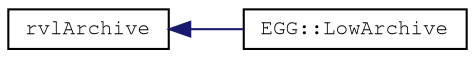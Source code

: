 digraph "Graphical Class Hierarchy"
{
 // LATEX_PDF_SIZE
  edge [fontname="FreeMono",fontsize="10",labelfontname="FreeMono",labelfontsize="10"];
  node [fontname="FreeMono",fontsize="10",shape=record];
  rankdir="LR";
  Node0 [label="rvlArchive",height=0.2,width=0.4,color="black", fillcolor="white", style="filled",URL="$classrvl_archive.html",tooltip=" "];
  Node0 -> Node1 [dir="back",color="midnightblue",fontsize="10",style="solid",fontname="FreeMono"];
  Node1 [label="EGG::LowArchive",height=0.2,width=0.4,color="black", fillcolor="white", style="filled",URL="$struct_e_g_g_1_1_low_archive.html",tooltip=" "];
}

